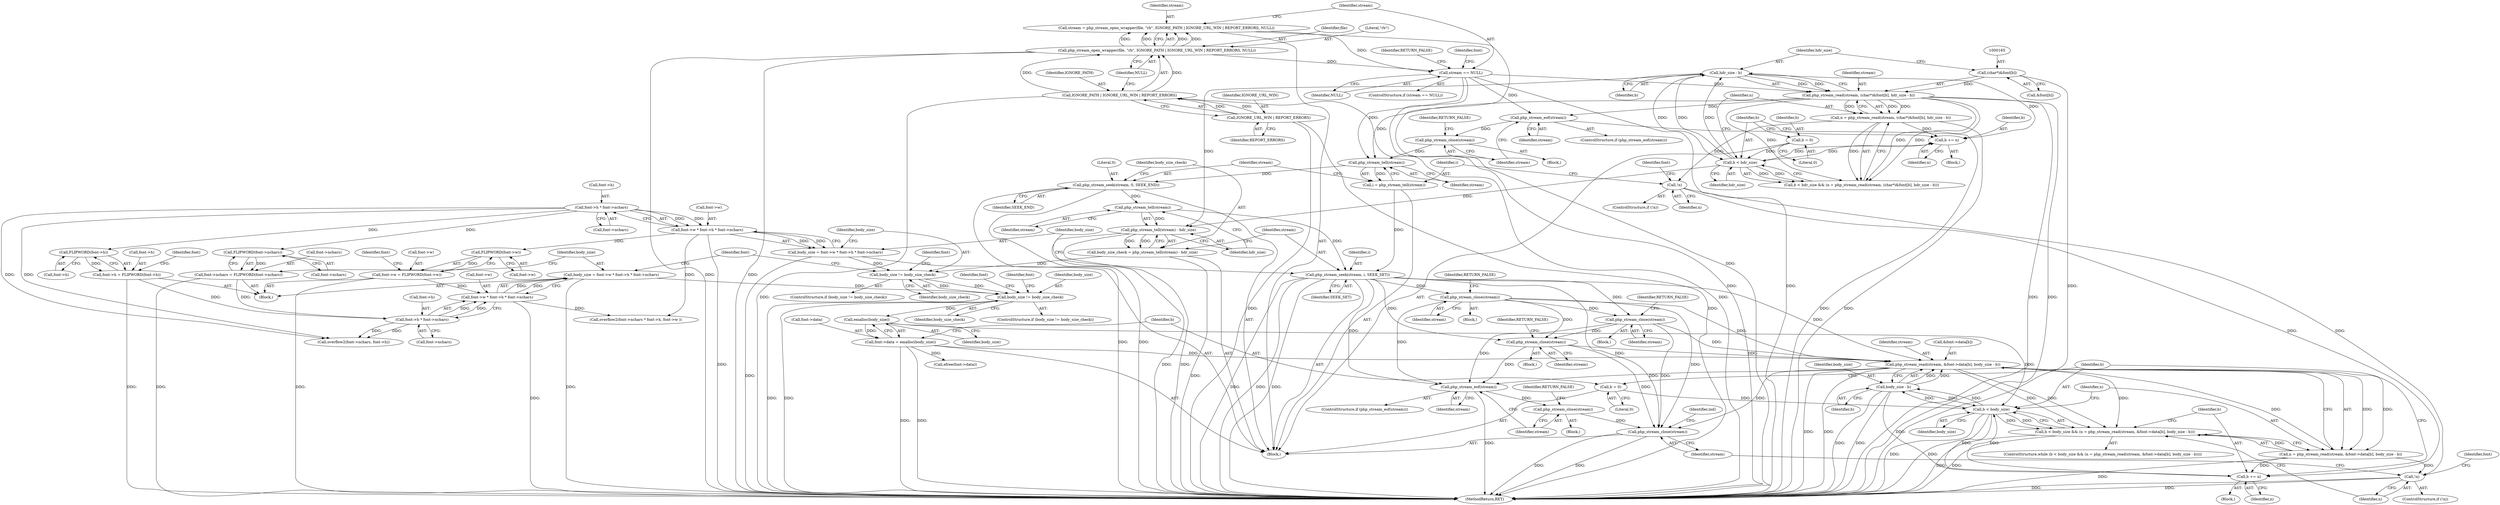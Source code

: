 digraph "0_php_4435b9142ff9813845d5c97ab29a5d637bedb257_1@API" {
"1000323" [label="(Call,php_stream_read(stream, &font->data[b], body_size - b))"];
"1000304" [label="(Call,php_stream_close(stream))"];
"1000206" [label="(Call,php_stream_seek(stream, i, SEEK_SET))"];
"1000203" [label="(Call,php_stream_tell(stream))"];
"1000196" [label="(Call,php_stream_seek(stream, 0, SEEK_END))"];
"1000194" [label="(Call,php_stream_tell(stream))"];
"1000189" [label="(Call,php_stream_close(stream))"];
"1000184" [label="(Call,php_stream_eof(stream))"];
"1000140" [label="(Call,stream == NULL)"];
"1000128" [label="(Call,stream = php_stream_open_wrapper(file, \"rb\", IGNORE_PATH | IGNORE_URL_WIN | REPORT_ERRORS, NULL))"];
"1000130" [label="(Call,php_stream_open_wrapper(file, \"rb\", IGNORE_PATH | IGNORE_URL_WIN | REPORT_ERRORS, NULL))"];
"1000133" [label="(Call,IGNORE_PATH | IGNORE_URL_WIN | REPORT_ERRORS)"];
"1000135" [label="(Call,IGNORE_URL_WIN | REPORT_ERRORS)"];
"1000162" [label="(Call,php_stream_read(stream, (char*)&font[b], hdr_size - b))"];
"1000164" [label="(Call,(char*)&font[b])"];
"1000170" [label="(Call,hdr_size - b)"];
"1000157" [label="(Call,b < hdr_size)"];
"1000152" [label="(Call,b = 0)"];
"1000174" [label="(Call,b += n)"];
"1000160" [label="(Call,n = php_stream_read(stream, (char*)&font[b], hdr_size - b))"];
"1000192" [label="(Call,i = php_stream_tell(stream))"];
"1000294" [label="(Call,php_stream_close(stream))"];
"1000276" [label="(Call,php_stream_close(stream))"];
"1000307" [label="(Call,font->data = emalloc(body_size))"];
"1000311" [label="(Call,emalloc(body_size))"];
"1000298" [label="(Call,body_size != body_size_check)"];
"1000224" [label="(Call,body_size != body_size_check)"];
"1000210" [label="(Call,body_size = font->w * font->h * font->nchars)"];
"1000212" [label="(Call,font->w * font->h * font->nchars)"];
"1000216" [label="(Call,font->h * font->nchars)"];
"1000200" [label="(Call,body_size_check = php_stream_tell(stream) - hdr_size)"];
"1000202" [label="(Call,php_stream_tell(stream) - hdr_size)"];
"1000252" [label="(Call,body_size = font->w * font->h * font->nchars)"];
"1000254" [label="(Call,font->w * font->h * font->nchars)"];
"1000228" [label="(Call,font->w = FLIPWORD(font->w))"];
"1000232" [label="(Call,FLIPWORD(font->w))"];
"1000258" [label="(Call,font->h * font->nchars)"];
"1000236" [label="(Call,font->h = FLIPWORD(font->h))"];
"1000240" [label="(Call,FLIPWORD(font->h))"];
"1000244" [label="(Call,font->nchars = FLIPWORD(font->nchars))"];
"1000248" [label="(Call,FLIPWORD(font->nchars))"];
"1000331" [label="(Call,body_size - b)"];
"1000318" [label="(Call,b < body_size)"];
"1000335" [label="(Call,b += n)"];
"1000178" [label="(Call,!n)"];
"1000321" [label="(Call,n = php_stream_read(stream, &font->data[b], body_size - b))"];
"1000323" [label="(Call,php_stream_read(stream, &font->data[b], body_size - b))"];
"1000313" [label="(Call,b = 0)"];
"1000317" [label="(Call,b < body_size && (n = php_stream_read(stream, &font->data[b], body_size - b)))"];
"1000349" [label="(Call,php_stream_eof(stream))"];
"1000354" [label="(Call,php_stream_close(stream))"];
"1000357" [label="(Call,php_stream_close(stream))"];
"1000339" [label="(Call,!n)"];
"1000135" [label="(Call,IGNORE_URL_WIN | REPORT_ERRORS)"];
"1000357" [label="(Call,php_stream_close(stream))"];
"1000163" [label="(Identifier,stream)"];
"1000156" [label="(Call,b < hdr_size && (n = php_stream_read(stream, (char*)&font[b], hdr_size - b)))"];
"1000191" [label="(Identifier,RETURN_FALSE)"];
"1000245" [label="(Call,font->nchars)"];
"1000249" [label="(Call,font->nchars)"];
"1000161" [label="(Identifier,n)"];
"1000320" [label="(Identifier,body_size)"];
"1000303" [label="(Identifier,font)"];
"1000213" [label="(Call,font->w)"];
"1000280" [label="(Call,overflow2(font->nchars * font->h, font->w ))"];
"1000176" [label="(Identifier,n)"];
"1000199" [label="(Identifier,SEEK_END)"];
"1000232" [label="(Call,FLIPWORD(font->w))"];
"1000360" [label="(Identifier,ind)"];
"1000266" [label="(Call,overflow2(font->nchars, font->h))"];
"1000179" [label="(Identifier,n)"];
"1000297" [label="(ControlStructure,if (body_size != body_size_check))"];
"1000192" [label="(Call,i = php_stream_tell(stream))"];
"1000229" [label="(Call,font->w)"];
"1000291" [label="(Block,)"];
"1000154" [label="(Literal,0)"];
"1000254" [label="(Call,font->w * font->h * font->nchars)"];
"1000304" [label="(Call,php_stream_close(stream))"];
"1000196" [label="(Call,php_stream_seek(stream, 0, SEEK_END))"];
"1000134" [label="(Identifier,IGNORE_PATH)"];
"1000312" [label="(Identifier,body_size)"];
"1000230" [label="(Identifier,font)"];
"1000278" [label="(Identifier,RETURN_FALSE)"];
"1000172" [label="(Identifier,b)"];
"1000349" [label="(Call,php_stream_eof(stream))"];
"1000344" [label="(Identifier,font)"];
"1000183" [label="(ControlStructure,if (php_stream_eof(stream)))"];
"1000212" [label="(Call,font->w * font->h * font->nchars)"];
"1000356" [label="(Identifier,RETURN_FALSE)"];
"1000228" [label="(Call,font->w = FLIPWORD(font->w))"];
"1000306" [label="(Identifier,RETURN_FALSE)"];
"1000361" [label="(MethodReturn,RET)"];
"1000185" [label="(Identifier,stream)"];
"1000166" [label="(Call,&font[b])"];
"1000300" [label="(Identifier,body_size_check)"];
"1000104" [label="(Block,)"];
"1000340" [label="(Identifier,n)"];
"1000142" [label="(Identifier,NULL)"];
"1000294" [label="(Call,php_stream_close(stream))"];
"1000132" [label="(Literal,\"rb\")"];
"1000177" [label="(ControlStructure,if (!n))"];
"1000277" [label="(Identifier,stream)"];
"1000211" [label="(Identifier,body_size)"];
"1000203" [label="(Call,php_stream_tell(stream))"];
"1000170" [label="(Call,hdr_size - b)"];
"1000339" [label="(Call,!n)"];
"1000236" [label="(Call,font->h = FLIPWORD(font->h))"];
"1000140" [label="(Call,stream == NULL)"];
"1000309" [label="(Identifier,font)"];
"1000299" [label="(Identifier,body_size)"];
"1000205" [label="(Identifier,hdr_size)"];
"1000131" [label="(Identifier,file)"];
"1000318" [label="(Call,b < body_size)"];
"1000174" [label="(Call,b += n)"];
"1000323" [label="(Call,php_stream_read(stream, &font->data[b], body_size - b))"];
"1000350" [label="(Identifier,stream)"];
"1000164" [label="(Call,(char*)&font[b])"];
"1000184" [label="(Call,php_stream_eof(stream))"];
"1000307" [label="(Call,font->data = emalloc(body_size))"];
"1000190" [label="(Identifier,stream)"];
"1000182" [label="(Identifier,font)"];
"1000141" [label="(Identifier,stream)"];
"1000233" [label="(Call,font->w)"];
"1000313" [label="(Call,b = 0)"];
"1000259" [label="(Call,font->h)"];
"1000139" [label="(ControlStructure,if (stream == NULL))"];
"1000207" [label="(Identifier,stream)"];
"1000244" [label="(Call,font->nchars = FLIPWORD(font->nchars))"];
"1000332" [label="(Identifier,body_size)"];
"1000237" [label="(Call,font->h)"];
"1000298" [label="(Call,body_size != body_size_check)"];
"1000333" [label="(Identifier,b)"];
"1000342" [label="(Call,efree(font->data))"];
"1000160" [label="(Call,n = php_stream_read(stream, (char*)&font[b], hdr_size - b))"];
"1000268" [label="(Identifier,font)"];
"1000217" [label="(Call,font->h)"];
"1000324" [label="(Identifier,stream)"];
"1000157" [label="(Call,b < hdr_size)"];
"1000224" [label="(Call,body_size != body_size_check)"];
"1000240" [label="(Call,FLIPWORD(font->h))"];
"1000354" [label="(Call,php_stream_close(stream))"];
"1000138" [label="(Identifier,NULL)"];
"1000129" [label="(Identifier,stream)"];
"1000128" [label="(Call,stream = php_stream_open_wrapper(file, \"rb\", IGNORE_PATH | IGNORE_URL_WIN | REPORT_ERRORS, NULL))"];
"1000295" [label="(Identifier,stream)"];
"1000158" [label="(Identifier,b)"];
"1000311" [label="(Call,emalloc(body_size))"];
"1000225" [label="(Identifier,body_size)"];
"1000201" [label="(Identifier,body_size_check)"];
"1000315" [label="(Literal,0)"];
"1000317" [label="(Call,b < body_size && (n = php_stream_read(stream, &font->data[b], body_size - b)))"];
"1000130" [label="(Call,php_stream_open_wrapper(file, \"rb\", IGNORE_PATH | IGNORE_URL_WIN | REPORT_ERRORS, NULL))"];
"1000189" [label="(Call,php_stream_close(stream))"];
"1000209" [label="(Identifier,SEEK_SET)"];
"1000136" [label="(Identifier,IGNORE_URL_WIN)"];
"1000296" [label="(Identifier,RETURN_FALSE)"];
"1000358" [label="(Identifier,stream)"];
"1000200" [label="(Call,body_size_check = php_stream_tell(stream) - hdr_size)"];
"1000314" [label="(Identifier,b)"];
"1000338" [label="(ControlStructure,if (!n))"];
"1000348" [label="(ControlStructure,if (php_stream_eof(stream)))"];
"1000322" [label="(Identifier,n)"];
"1000206" [label="(Call,php_stream_seek(stream, i, SEEK_SET))"];
"1000159" [label="(Identifier,hdr_size)"];
"1000195" [label="(Identifier,stream)"];
"1000220" [label="(Call,font->nchars)"];
"1000153" [label="(Identifier,b)"];
"1000325" [label="(Call,&font->data[b])"];
"1000180" [label="(Block,)"];
"1000223" [label="(ControlStructure,if (body_size != body_size_check))"];
"1000253" [label="(Identifier,body_size)"];
"1000144" [label="(Identifier,RETURN_FALSE)"];
"1000137" [label="(Identifier,REPORT_ERRORS)"];
"1000202" [label="(Call,php_stream_tell(stream) - hdr_size)"];
"1000248" [label="(Call,FLIPWORD(font->nchars))"];
"1000246" [label="(Identifier,font)"];
"1000198" [label="(Literal,0)"];
"1000197" [label="(Identifier,stream)"];
"1000273" [label="(Block,)"];
"1000146" [label="(Identifier,font)"];
"1000331" [label="(Call,body_size - b)"];
"1000175" [label="(Identifier,b)"];
"1000162" [label="(Call,php_stream_read(stream, (char*)&font[b], hdr_size - b))"];
"1000194" [label="(Call,php_stream_tell(stream))"];
"1000204" [label="(Identifier,stream)"];
"1000216" [label="(Call,font->h * font->nchars)"];
"1000334" [label="(Block,)"];
"1000262" [label="(Call,font->nchars)"];
"1000210" [label="(Call,body_size = font->w * font->h * font->nchars)"];
"1000258" [label="(Call,font->h * font->nchars)"];
"1000133" [label="(Call,IGNORE_PATH | IGNORE_URL_WIN | REPORT_ERRORS)"];
"1000305" [label="(Identifier,stream)"];
"1000178" [label="(Call,!n)"];
"1000341" [label="(Block,)"];
"1000173" [label="(Block,)"];
"1000301" [label="(Block,)"];
"1000241" [label="(Call,font->h)"];
"1000208" [label="(Identifier,i)"];
"1000238" [label="(Identifier,font)"];
"1000308" [label="(Call,font->data)"];
"1000227" [label="(Block,)"];
"1000335" [label="(Call,b += n)"];
"1000337" [label="(Identifier,n)"];
"1000355" [label="(Identifier,stream)"];
"1000193" [label="(Identifier,i)"];
"1000316" [label="(ControlStructure,while (b < body_size && (n = php_stream_read(stream, &font->data[b], body_size - b))))"];
"1000321" [label="(Call,n = php_stream_read(stream, &font->data[b], body_size - b))"];
"1000152" [label="(Call,b = 0)"];
"1000252" [label="(Call,body_size = font->w * font->h * font->nchars)"];
"1000319" [label="(Identifier,b)"];
"1000336" [label="(Identifier,b)"];
"1000276" [label="(Call,php_stream_close(stream))"];
"1000226" [label="(Identifier,body_size_check)"];
"1000171" [label="(Identifier,hdr_size)"];
"1000255" [label="(Call,font->w)"];
"1000323" -> "1000321"  [label="AST: "];
"1000323" -> "1000331"  [label="CFG: "];
"1000324" -> "1000323"  [label="AST: "];
"1000325" -> "1000323"  [label="AST: "];
"1000331" -> "1000323"  [label="AST: "];
"1000321" -> "1000323"  [label="CFG: "];
"1000323" -> "1000361"  [label="DDG: "];
"1000323" -> "1000361"  [label="DDG: "];
"1000323" -> "1000317"  [label="DDG: "];
"1000323" -> "1000317"  [label="DDG: "];
"1000323" -> "1000317"  [label="DDG: "];
"1000323" -> "1000321"  [label="DDG: "];
"1000323" -> "1000321"  [label="DDG: "];
"1000323" -> "1000321"  [label="DDG: "];
"1000304" -> "1000323"  [label="DDG: "];
"1000206" -> "1000323"  [label="DDG: "];
"1000276" -> "1000323"  [label="DDG: "];
"1000294" -> "1000323"  [label="DDG: "];
"1000307" -> "1000323"  [label="DDG: "];
"1000331" -> "1000323"  [label="DDG: "];
"1000331" -> "1000323"  [label="DDG: "];
"1000323" -> "1000349"  [label="DDG: "];
"1000323" -> "1000357"  [label="DDG: "];
"1000304" -> "1000301"  [label="AST: "];
"1000304" -> "1000305"  [label="CFG: "];
"1000305" -> "1000304"  [label="AST: "];
"1000306" -> "1000304"  [label="CFG: "];
"1000206" -> "1000304"  [label="DDG: "];
"1000294" -> "1000304"  [label="DDG: "];
"1000276" -> "1000304"  [label="DDG: "];
"1000304" -> "1000349"  [label="DDG: "];
"1000304" -> "1000357"  [label="DDG: "];
"1000206" -> "1000104"  [label="AST: "];
"1000206" -> "1000209"  [label="CFG: "];
"1000207" -> "1000206"  [label="AST: "];
"1000208" -> "1000206"  [label="AST: "];
"1000209" -> "1000206"  [label="AST: "];
"1000211" -> "1000206"  [label="CFG: "];
"1000206" -> "1000361"  [label="DDG: "];
"1000206" -> "1000361"  [label="DDG: "];
"1000206" -> "1000361"  [label="DDG: "];
"1000203" -> "1000206"  [label="DDG: "];
"1000192" -> "1000206"  [label="DDG: "];
"1000206" -> "1000276"  [label="DDG: "];
"1000206" -> "1000294"  [label="DDG: "];
"1000206" -> "1000349"  [label="DDG: "];
"1000206" -> "1000357"  [label="DDG: "];
"1000203" -> "1000202"  [label="AST: "];
"1000203" -> "1000204"  [label="CFG: "];
"1000204" -> "1000203"  [label="AST: "];
"1000205" -> "1000203"  [label="CFG: "];
"1000203" -> "1000202"  [label="DDG: "];
"1000196" -> "1000203"  [label="DDG: "];
"1000196" -> "1000104"  [label="AST: "];
"1000196" -> "1000199"  [label="CFG: "];
"1000197" -> "1000196"  [label="AST: "];
"1000198" -> "1000196"  [label="AST: "];
"1000199" -> "1000196"  [label="AST: "];
"1000201" -> "1000196"  [label="CFG: "];
"1000196" -> "1000361"  [label="DDG: "];
"1000196" -> "1000361"  [label="DDG: "];
"1000194" -> "1000196"  [label="DDG: "];
"1000194" -> "1000192"  [label="AST: "];
"1000194" -> "1000195"  [label="CFG: "];
"1000195" -> "1000194"  [label="AST: "];
"1000192" -> "1000194"  [label="CFG: "];
"1000194" -> "1000192"  [label="DDG: "];
"1000189" -> "1000194"  [label="DDG: "];
"1000140" -> "1000194"  [label="DDG: "];
"1000162" -> "1000194"  [label="DDG: "];
"1000189" -> "1000180"  [label="AST: "];
"1000189" -> "1000190"  [label="CFG: "];
"1000190" -> "1000189"  [label="AST: "];
"1000191" -> "1000189"  [label="CFG: "];
"1000184" -> "1000189"  [label="DDG: "];
"1000184" -> "1000183"  [label="AST: "];
"1000184" -> "1000185"  [label="CFG: "];
"1000185" -> "1000184"  [label="AST: "];
"1000190" -> "1000184"  [label="CFG: "];
"1000184" -> "1000361"  [label="DDG: "];
"1000140" -> "1000184"  [label="DDG: "];
"1000162" -> "1000184"  [label="DDG: "];
"1000140" -> "1000139"  [label="AST: "];
"1000140" -> "1000142"  [label="CFG: "];
"1000141" -> "1000140"  [label="AST: "];
"1000142" -> "1000140"  [label="AST: "];
"1000144" -> "1000140"  [label="CFG: "];
"1000146" -> "1000140"  [label="CFG: "];
"1000140" -> "1000361"  [label="DDG: "];
"1000140" -> "1000361"  [label="DDG: "];
"1000128" -> "1000140"  [label="DDG: "];
"1000130" -> "1000140"  [label="DDG: "];
"1000140" -> "1000162"  [label="DDG: "];
"1000128" -> "1000104"  [label="AST: "];
"1000128" -> "1000130"  [label="CFG: "];
"1000129" -> "1000128"  [label="AST: "];
"1000130" -> "1000128"  [label="AST: "];
"1000141" -> "1000128"  [label="CFG: "];
"1000128" -> "1000361"  [label="DDG: "];
"1000130" -> "1000128"  [label="DDG: "];
"1000130" -> "1000128"  [label="DDG: "];
"1000130" -> "1000128"  [label="DDG: "];
"1000130" -> "1000128"  [label="DDG: "];
"1000130" -> "1000138"  [label="CFG: "];
"1000131" -> "1000130"  [label="AST: "];
"1000132" -> "1000130"  [label="AST: "];
"1000133" -> "1000130"  [label="AST: "];
"1000138" -> "1000130"  [label="AST: "];
"1000130" -> "1000361"  [label="DDG: "];
"1000130" -> "1000361"  [label="DDG: "];
"1000133" -> "1000130"  [label="DDG: "];
"1000133" -> "1000130"  [label="DDG: "];
"1000133" -> "1000135"  [label="CFG: "];
"1000134" -> "1000133"  [label="AST: "];
"1000135" -> "1000133"  [label="AST: "];
"1000138" -> "1000133"  [label="CFG: "];
"1000133" -> "1000361"  [label="DDG: "];
"1000133" -> "1000361"  [label="DDG: "];
"1000135" -> "1000133"  [label="DDG: "];
"1000135" -> "1000133"  [label="DDG: "];
"1000135" -> "1000137"  [label="CFG: "];
"1000136" -> "1000135"  [label="AST: "];
"1000137" -> "1000135"  [label="AST: "];
"1000135" -> "1000361"  [label="DDG: "];
"1000135" -> "1000361"  [label="DDG: "];
"1000162" -> "1000160"  [label="AST: "];
"1000162" -> "1000170"  [label="CFG: "];
"1000163" -> "1000162"  [label="AST: "];
"1000164" -> "1000162"  [label="AST: "];
"1000170" -> "1000162"  [label="AST: "];
"1000160" -> "1000162"  [label="CFG: "];
"1000162" -> "1000361"  [label="DDG: "];
"1000162" -> "1000361"  [label="DDG: "];
"1000162" -> "1000156"  [label="DDG: "];
"1000162" -> "1000156"  [label="DDG: "];
"1000162" -> "1000156"  [label="DDG: "];
"1000162" -> "1000160"  [label="DDG: "];
"1000162" -> "1000160"  [label="DDG: "];
"1000162" -> "1000160"  [label="DDG: "];
"1000164" -> "1000162"  [label="DDG: "];
"1000170" -> "1000162"  [label="DDG: "];
"1000170" -> "1000162"  [label="DDG: "];
"1000164" -> "1000166"  [label="CFG: "];
"1000165" -> "1000164"  [label="AST: "];
"1000166" -> "1000164"  [label="AST: "];
"1000171" -> "1000164"  [label="CFG: "];
"1000164" -> "1000361"  [label="DDG: "];
"1000170" -> "1000172"  [label="CFG: "];
"1000171" -> "1000170"  [label="AST: "];
"1000172" -> "1000170"  [label="AST: "];
"1000170" -> "1000157"  [label="DDG: "];
"1000157" -> "1000170"  [label="DDG: "];
"1000157" -> "1000170"  [label="DDG: "];
"1000170" -> "1000174"  [label="DDG: "];
"1000170" -> "1000202"  [label="DDG: "];
"1000157" -> "1000156"  [label="AST: "];
"1000157" -> "1000159"  [label="CFG: "];
"1000158" -> "1000157"  [label="AST: "];
"1000159" -> "1000157"  [label="AST: "];
"1000161" -> "1000157"  [label="CFG: "];
"1000156" -> "1000157"  [label="CFG: "];
"1000157" -> "1000156"  [label="DDG: "];
"1000157" -> "1000156"  [label="DDG: "];
"1000152" -> "1000157"  [label="DDG: "];
"1000174" -> "1000157"  [label="DDG: "];
"1000157" -> "1000174"  [label="DDG: "];
"1000157" -> "1000202"  [label="DDG: "];
"1000152" -> "1000104"  [label="AST: "];
"1000152" -> "1000154"  [label="CFG: "];
"1000153" -> "1000152"  [label="AST: "];
"1000154" -> "1000152"  [label="AST: "];
"1000158" -> "1000152"  [label="CFG: "];
"1000174" -> "1000173"  [label="AST: "];
"1000174" -> "1000176"  [label="CFG: "];
"1000175" -> "1000174"  [label="AST: "];
"1000176" -> "1000174"  [label="AST: "];
"1000158" -> "1000174"  [label="CFG: "];
"1000160" -> "1000174"  [label="DDG: "];
"1000160" -> "1000156"  [label="AST: "];
"1000161" -> "1000160"  [label="AST: "];
"1000156" -> "1000160"  [label="CFG: "];
"1000160" -> "1000361"  [label="DDG: "];
"1000160" -> "1000156"  [label="DDG: "];
"1000160" -> "1000178"  [label="DDG: "];
"1000192" -> "1000104"  [label="AST: "];
"1000193" -> "1000192"  [label="AST: "];
"1000197" -> "1000192"  [label="CFG: "];
"1000294" -> "1000291"  [label="AST: "];
"1000294" -> "1000295"  [label="CFG: "];
"1000295" -> "1000294"  [label="AST: "];
"1000296" -> "1000294"  [label="CFG: "];
"1000276" -> "1000294"  [label="DDG: "];
"1000294" -> "1000349"  [label="DDG: "];
"1000294" -> "1000357"  [label="DDG: "];
"1000276" -> "1000273"  [label="AST: "];
"1000276" -> "1000277"  [label="CFG: "];
"1000277" -> "1000276"  [label="AST: "];
"1000278" -> "1000276"  [label="CFG: "];
"1000276" -> "1000349"  [label="DDG: "];
"1000276" -> "1000357"  [label="DDG: "];
"1000307" -> "1000104"  [label="AST: "];
"1000307" -> "1000311"  [label="CFG: "];
"1000308" -> "1000307"  [label="AST: "];
"1000311" -> "1000307"  [label="AST: "];
"1000314" -> "1000307"  [label="CFG: "];
"1000307" -> "1000361"  [label="DDG: "];
"1000307" -> "1000361"  [label="DDG: "];
"1000311" -> "1000307"  [label="DDG: "];
"1000307" -> "1000342"  [label="DDG: "];
"1000311" -> "1000312"  [label="CFG: "];
"1000312" -> "1000311"  [label="AST: "];
"1000298" -> "1000311"  [label="DDG: "];
"1000311" -> "1000318"  [label="DDG: "];
"1000298" -> "1000297"  [label="AST: "];
"1000298" -> "1000300"  [label="CFG: "];
"1000299" -> "1000298"  [label="AST: "];
"1000300" -> "1000298"  [label="AST: "];
"1000303" -> "1000298"  [label="CFG: "];
"1000309" -> "1000298"  [label="CFG: "];
"1000298" -> "1000361"  [label="DDG: "];
"1000298" -> "1000361"  [label="DDG: "];
"1000224" -> "1000298"  [label="DDG: "];
"1000224" -> "1000298"  [label="DDG: "];
"1000252" -> "1000298"  [label="DDG: "];
"1000224" -> "1000223"  [label="AST: "];
"1000224" -> "1000226"  [label="CFG: "];
"1000225" -> "1000224"  [label="AST: "];
"1000226" -> "1000224"  [label="AST: "];
"1000230" -> "1000224"  [label="CFG: "];
"1000268" -> "1000224"  [label="CFG: "];
"1000210" -> "1000224"  [label="DDG: "];
"1000200" -> "1000224"  [label="DDG: "];
"1000210" -> "1000104"  [label="AST: "];
"1000210" -> "1000212"  [label="CFG: "];
"1000211" -> "1000210"  [label="AST: "];
"1000212" -> "1000210"  [label="AST: "];
"1000225" -> "1000210"  [label="CFG: "];
"1000210" -> "1000361"  [label="DDG: "];
"1000212" -> "1000210"  [label="DDG: "];
"1000212" -> "1000210"  [label="DDG: "];
"1000212" -> "1000216"  [label="CFG: "];
"1000213" -> "1000212"  [label="AST: "];
"1000216" -> "1000212"  [label="AST: "];
"1000212" -> "1000361"  [label="DDG: "];
"1000216" -> "1000212"  [label="DDG: "];
"1000216" -> "1000212"  [label="DDG: "];
"1000212" -> "1000232"  [label="DDG: "];
"1000212" -> "1000280"  [label="DDG: "];
"1000216" -> "1000220"  [label="CFG: "];
"1000217" -> "1000216"  [label="AST: "];
"1000220" -> "1000216"  [label="AST: "];
"1000216" -> "1000240"  [label="DDG: "];
"1000216" -> "1000248"  [label="DDG: "];
"1000216" -> "1000266"  [label="DDG: "];
"1000216" -> "1000266"  [label="DDG: "];
"1000200" -> "1000104"  [label="AST: "];
"1000200" -> "1000202"  [label="CFG: "];
"1000201" -> "1000200"  [label="AST: "];
"1000202" -> "1000200"  [label="AST: "];
"1000207" -> "1000200"  [label="CFG: "];
"1000200" -> "1000361"  [label="DDG: "];
"1000202" -> "1000200"  [label="DDG: "];
"1000202" -> "1000200"  [label="DDG: "];
"1000202" -> "1000205"  [label="CFG: "];
"1000205" -> "1000202"  [label="AST: "];
"1000202" -> "1000361"  [label="DDG: "];
"1000202" -> "1000361"  [label="DDG: "];
"1000252" -> "1000227"  [label="AST: "];
"1000252" -> "1000254"  [label="CFG: "];
"1000253" -> "1000252"  [label="AST: "];
"1000254" -> "1000252"  [label="AST: "];
"1000268" -> "1000252"  [label="CFG: "];
"1000252" -> "1000361"  [label="DDG: "];
"1000254" -> "1000252"  [label="DDG: "];
"1000254" -> "1000252"  [label="DDG: "];
"1000254" -> "1000258"  [label="CFG: "];
"1000255" -> "1000254"  [label="AST: "];
"1000258" -> "1000254"  [label="AST: "];
"1000254" -> "1000361"  [label="DDG: "];
"1000228" -> "1000254"  [label="DDG: "];
"1000258" -> "1000254"  [label="DDG: "];
"1000258" -> "1000254"  [label="DDG: "];
"1000254" -> "1000280"  [label="DDG: "];
"1000228" -> "1000227"  [label="AST: "];
"1000228" -> "1000232"  [label="CFG: "];
"1000229" -> "1000228"  [label="AST: "];
"1000232" -> "1000228"  [label="AST: "];
"1000238" -> "1000228"  [label="CFG: "];
"1000228" -> "1000361"  [label="DDG: "];
"1000232" -> "1000228"  [label="DDG: "];
"1000232" -> "1000233"  [label="CFG: "];
"1000233" -> "1000232"  [label="AST: "];
"1000258" -> "1000262"  [label="CFG: "];
"1000259" -> "1000258"  [label="AST: "];
"1000262" -> "1000258"  [label="AST: "];
"1000236" -> "1000258"  [label="DDG: "];
"1000244" -> "1000258"  [label="DDG: "];
"1000258" -> "1000266"  [label="DDG: "];
"1000258" -> "1000266"  [label="DDG: "];
"1000236" -> "1000227"  [label="AST: "];
"1000236" -> "1000240"  [label="CFG: "];
"1000237" -> "1000236"  [label="AST: "];
"1000240" -> "1000236"  [label="AST: "];
"1000246" -> "1000236"  [label="CFG: "];
"1000236" -> "1000361"  [label="DDG: "];
"1000240" -> "1000236"  [label="DDG: "];
"1000240" -> "1000241"  [label="CFG: "];
"1000241" -> "1000240"  [label="AST: "];
"1000244" -> "1000227"  [label="AST: "];
"1000244" -> "1000248"  [label="CFG: "];
"1000245" -> "1000244"  [label="AST: "];
"1000248" -> "1000244"  [label="AST: "];
"1000253" -> "1000244"  [label="CFG: "];
"1000244" -> "1000361"  [label="DDG: "];
"1000248" -> "1000244"  [label="DDG: "];
"1000248" -> "1000249"  [label="CFG: "];
"1000249" -> "1000248"  [label="AST: "];
"1000331" -> "1000333"  [label="CFG: "];
"1000332" -> "1000331"  [label="AST: "];
"1000333" -> "1000331"  [label="AST: "];
"1000331" -> "1000361"  [label="DDG: "];
"1000331" -> "1000361"  [label="DDG: "];
"1000331" -> "1000318"  [label="DDG: "];
"1000318" -> "1000331"  [label="DDG: "];
"1000318" -> "1000331"  [label="DDG: "];
"1000331" -> "1000335"  [label="DDG: "];
"1000318" -> "1000317"  [label="AST: "];
"1000318" -> "1000320"  [label="CFG: "];
"1000319" -> "1000318"  [label="AST: "];
"1000320" -> "1000318"  [label="AST: "];
"1000322" -> "1000318"  [label="CFG: "];
"1000317" -> "1000318"  [label="CFG: "];
"1000318" -> "1000361"  [label="DDG: "];
"1000318" -> "1000361"  [label="DDG: "];
"1000318" -> "1000317"  [label="DDG: "];
"1000318" -> "1000317"  [label="DDG: "];
"1000335" -> "1000318"  [label="DDG: "];
"1000313" -> "1000318"  [label="DDG: "];
"1000318" -> "1000335"  [label="DDG: "];
"1000335" -> "1000334"  [label="AST: "];
"1000335" -> "1000337"  [label="CFG: "];
"1000336" -> "1000335"  [label="AST: "];
"1000337" -> "1000335"  [label="AST: "];
"1000319" -> "1000335"  [label="CFG: "];
"1000178" -> "1000335"  [label="DDG: "];
"1000321" -> "1000335"  [label="DDG: "];
"1000178" -> "1000177"  [label="AST: "];
"1000178" -> "1000179"  [label="CFG: "];
"1000179" -> "1000178"  [label="AST: "];
"1000182" -> "1000178"  [label="CFG: "];
"1000193" -> "1000178"  [label="CFG: "];
"1000178" -> "1000339"  [label="DDG: "];
"1000321" -> "1000317"  [label="AST: "];
"1000322" -> "1000321"  [label="AST: "];
"1000317" -> "1000321"  [label="CFG: "];
"1000321" -> "1000361"  [label="DDG: "];
"1000321" -> "1000317"  [label="DDG: "];
"1000321" -> "1000339"  [label="DDG: "];
"1000313" -> "1000104"  [label="AST: "];
"1000313" -> "1000315"  [label="CFG: "];
"1000314" -> "1000313"  [label="AST: "];
"1000315" -> "1000313"  [label="AST: "];
"1000319" -> "1000313"  [label="CFG: "];
"1000317" -> "1000316"  [label="AST: "];
"1000336" -> "1000317"  [label="CFG: "];
"1000340" -> "1000317"  [label="CFG: "];
"1000317" -> "1000361"  [label="DDG: "];
"1000317" -> "1000361"  [label="DDG: "];
"1000349" -> "1000348"  [label="AST: "];
"1000349" -> "1000350"  [label="CFG: "];
"1000350" -> "1000349"  [label="AST: "];
"1000355" -> "1000349"  [label="CFG: "];
"1000349" -> "1000361"  [label="DDG: "];
"1000349" -> "1000354"  [label="DDG: "];
"1000354" -> "1000341"  [label="AST: "];
"1000354" -> "1000355"  [label="CFG: "];
"1000355" -> "1000354"  [label="AST: "];
"1000356" -> "1000354"  [label="CFG: "];
"1000354" -> "1000357"  [label="DDG: "];
"1000357" -> "1000104"  [label="AST: "];
"1000357" -> "1000358"  [label="CFG: "];
"1000358" -> "1000357"  [label="AST: "];
"1000360" -> "1000357"  [label="CFG: "];
"1000357" -> "1000361"  [label="DDG: "];
"1000357" -> "1000361"  [label="DDG: "];
"1000339" -> "1000338"  [label="AST: "];
"1000339" -> "1000340"  [label="CFG: "];
"1000340" -> "1000339"  [label="AST: "];
"1000344" -> "1000339"  [label="CFG: "];
"1000358" -> "1000339"  [label="CFG: "];
"1000339" -> "1000361"  [label="DDG: "];
"1000339" -> "1000361"  [label="DDG: "];
}
